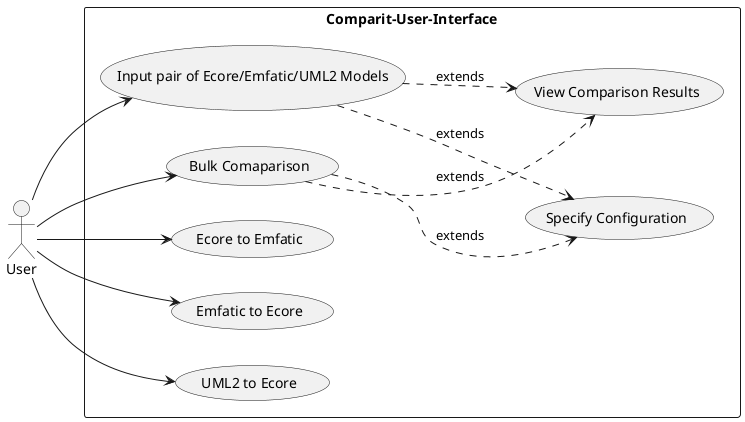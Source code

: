 @startuml
left to right direction
actor "User" as fc
rectangle Comparit-User-Interface{
  usecase "Input pair of Ecore/Emfatic/UML2 Models" as UC1
  usecase "Specify Configuration" as UC2
  usecase "View Comparison Results" as UC3
  usecase "Bulk Comaparison" as UC4
  usecase "Ecore to Emfatic" as UC5
  usecase "Emfatic to Ecore" as UC6
  usecase "UML2 to Ecore" as UC7
}

fc --> UC1
UC1 ..> UC2: extends
UC1 ..> UC3: extends
fc --> UC4
UC4 ..> UC2: extends
UC4 ..> UC3: extends
fc --> UC5
fc --> UC6
fc --> UC7

@enduml